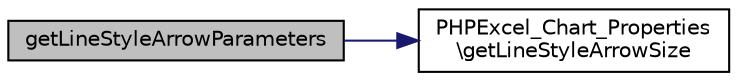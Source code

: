 digraph "getLineStyleArrowParameters"
{
  edge [fontname="Helvetica",fontsize="10",labelfontname="Helvetica",labelfontsize="10"];
  node [fontname="Helvetica",fontsize="10",shape=record];
  rankdir="LR";
  Node11 [label="getLineStyleArrowParameters",height=0.2,width=0.4,color="black", fillcolor="grey75", style="filled", fontcolor="black"];
  Node11 -> Node12 [color="midnightblue",fontsize="10",style="solid",fontname="Helvetica"];
  Node12 [label="PHPExcel_Chart_Properties\l\\getLineStyleArrowSize",height=0.2,width=0.4,color="black", fillcolor="white", style="filled",URL="$class_p_h_p_excel___chart___properties.html#a346ac6a62ebdb4210950b24239eff8f4"];
}
